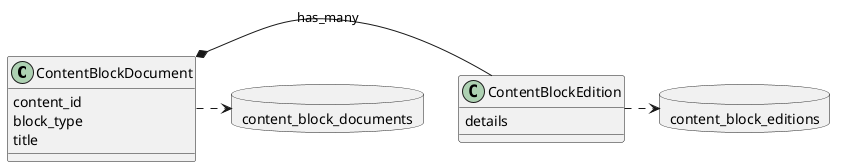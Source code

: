 @startuml object_store_models
allowmixing
hide empty description

together {
    class ContentBlockDocument {
        content_id
        block_type
        title
    }
    database content_block_documents
    ContentBlockDocument .> content_block_documents
}

together {
    class ContentBlockEdition {
        details
    }
    database content_block_editions
    ContentBlockEdition .> content_block_editions
}

ContentBlockDocument *-r- ContentBlockEdition : "has_many"

@enduml
